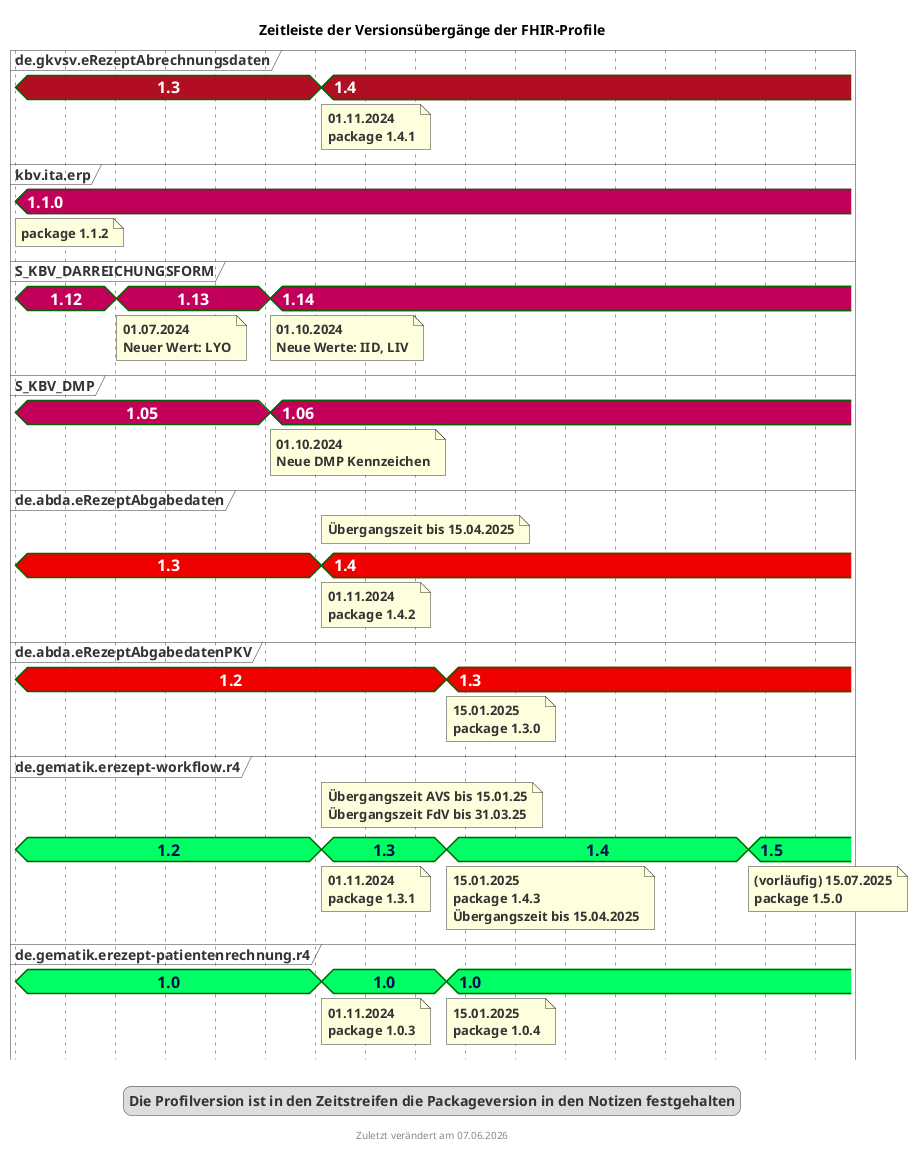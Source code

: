 @startuml fhir_version_timeline
<style>
timingDiagram {
  .kbvcolor {
    FontColor #ffffff
    Fontsize 16
    FontStyle bold
    Backgroundcolor #c30059
  }
  .gematikcolor {
    FontColor #000e52
    Fontsize 16
    FontStyle bold
    Backgroundcolor #00ff64
  }
  .davcolor {
    FontColor #ffffff
    Fontsize 16
    FontStyle bold
    BackgroundColor #f00000
  }
  .gkvcolor {
    FontColor #ffffff
    Fontsize 16
    FontStyle bold
    BackgroundColor #b10f21
  }
}
</style>
title Zeitleiste der Versionsübergänge der FHIR-Profile
footer Zuletzt verändert am %date("dd.MM.yyyy")


concise "de.gkvsv.eRezeptAbrechnungsdaten" as GKV <<gkvcolor>>
concise "kbv.ita.erp" as KBV <<kbvcolor>>
concise "S_KBV_DARREICHUNGSFORM" as DF <<kbvcolor>>
concise "S_KBV_DMP" as DMP <<kbvcolor>>
concise "de.abda.eRezeptAbgabedaten" as DAV <<davcolor>>
concise "de.abda.eRezeptAbgabedatenPKV" as PKV <<davcolor>>
concise "de.gematik.erezept-workflow.r4" as gematik <<gematikcolor>>
concise "de.gematik.erezept-patientenrechnung.r4" as gematikpkv <<gematikcolor>>


'30 days is scaled to 50 pixels
scale 2592000 as 50 pixels
hide time-axis

@2024/05/01
GKV is 1.3
KBV is 1.1.0
note bottom of KBV : package 1.1.2
DF is 1.12
DMP is 1.05
DAV is 1.3
gematik is 1.2
gematikpkv is 1.0
PKV is 1.2

@2024/07/01
DF is 1.13
note bottom of DF : 01.07.2024\nNeuer Wert: LYO

@2024/10/01
DMP is 1.06
note bottom of DMP : 01.10.2024\nNeue DMP Kennzeichen
DF is 1.14
note bottom of DF : 01.10.2024\nNeue Werte: IID, LIV

@2024/11/01
GKV is 1.4
note bottom of GKV : 01.11.2024\npackage 1.4.1
DAV is 1.4
note top of DAV: Übergangszeit bis 15.04.2025
note bottom of DAV : 01.11.2024\npackage 1.4.2
gematik is 1.3
note top of gematik: Übergangszeit AVS bis 15.01.25\nÜbergangszeit FdV bis 31.03.25
note bottom of gematik : 01.11.2024\npackage 1.3.1
gematikpkv is 1.0
note bottom of gematikpkv : 01.11.2024\npackage 1.0.3

@2025/01/15
gematik is 1.4
note bottom of gematik : 15.01.2025\npackage 1.4.3\nÜbergangszeit bis 15.04.2025
gematikpkv is 1.0
note bottom of gematikpkv : 15.01.2025\npackage 1.0.4
PKV is 1.3
note bottom of PKV : 15.01.2025\npackage 1.3.0


@2025/07/15
gematik is 1.5
note bottom of gematik : (vorläufig) 15.07.2025\npackage 1.5.0

@2025/08/15

legend
Die Profilversion ist in den Zeitstreifen die Packageversion in den Notizen festgehalten
end legend

@enduml